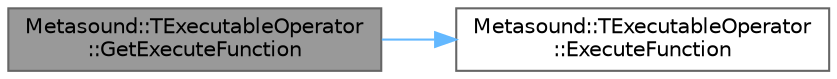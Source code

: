 digraph "Metasound::TExecutableOperator::GetExecuteFunction"
{
 // INTERACTIVE_SVG=YES
 // LATEX_PDF_SIZE
  bgcolor="transparent";
  edge [fontname=Helvetica,fontsize=10,labelfontname=Helvetica,labelfontsize=10];
  node [fontname=Helvetica,fontsize=10,shape=box,height=0.2,width=0.4];
  rankdir="LR";
  Node1 [id="Node000001",label="Metasound::TExecutableOperator\l::GetExecuteFunction",height=0.2,width=0.4,color="gray40", fillcolor="grey60", style="filled", fontcolor="black",tooltip="Return the execution function to call during graph execution."];
  Node1 -> Node2 [id="edge1_Node000001_Node000002",color="steelblue1",style="solid",tooltip=" "];
  Node2 [id="Node000002",label="Metasound::TExecutableOperator\l::ExecuteFunction",height=0.2,width=0.4,color="grey40", fillcolor="white", style="filled",URL="$de/ddb/classMetasound_1_1TExecutableOperator.html#abcf753fde39d2bded27936fdc3f523b5",tooltip=" "];
}

